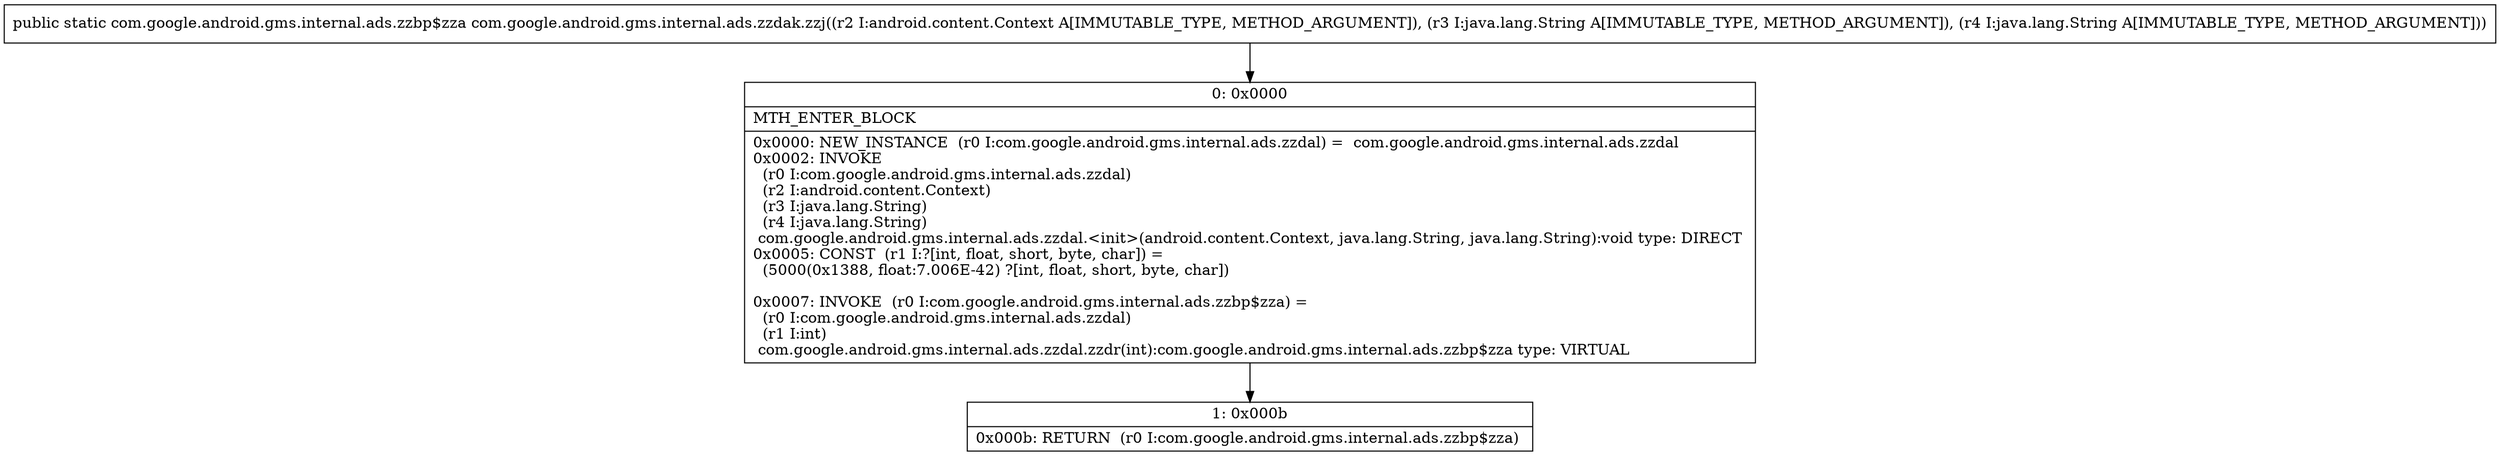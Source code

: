 digraph "CFG forcom.google.android.gms.internal.ads.zzdak.zzj(Landroid\/content\/Context;Ljava\/lang\/String;Ljava\/lang\/String;)Lcom\/google\/android\/gms\/internal\/ads\/zzbp$zza;" {
Node_0 [shape=record,label="{0\:\ 0x0000|MTH_ENTER_BLOCK\l|0x0000: NEW_INSTANCE  (r0 I:com.google.android.gms.internal.ads.zzdal) =  com.google.android.gms.internal.ads.zzdal \l0x0002: INVOKE  \l  (r0 I:com.google.android.gms.internal.ads.zzdal)\l  (r2 I:android.content.Context)\l  (r3 I:java.lang.String)\l  (r4 I:java.lang.String)\l com.google.android.gms.internal.ads.zzdal.\<init\>(android.content.Context, java.lang.String, java.lang.String):void type: DIRECT \l0x0005: CONST  (r1 I:?[int, float, short, byte, char]) = \l  (5000(0x1388, float:7.006E\-42) ?[int, float, short, byte, char])\l \l0x0007: INVOKE  (r0 I:com.google.android.gms.internal.ads.zzbp$zza) = \l  (r0 I:com.google.android.gms.internal.ads.zzdal)\l  (r1 I:int)\l com.google.android.gms.internal.ads.zzdal.zzdr(int):com.google.android.gms.internal.ads.zzbp$zza type: VIRTUAL \l}"];
Node_1 [shape=record,label="{1\:\ 0x000b|0x000b: RETURN  (r0 I:com.google.android.gms.internal.ads.zzbp$zza) \l}"];
MethodNode[shape=record,label="{public static com.google.android.gms.internal.ads.zzbp$zza com.google.android.gms.internal.ads.zzdak.zzj((r2 I:android.content.Context A[IMMUTABLE_TYPE, METHOD_ARGUMENT]), (r3 I:java.lang.String A[IMMUTABLE_TYPE, METHOD_ARGUMENT]), (r4 I:java.lang.String A[IMMUTABLE_TYPE, METHOD_ARGUMENT])) }"];
MethodNode -> Node_0;
Node_0 -> Node_1;
}

